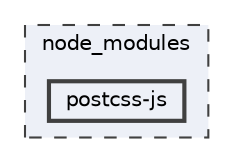 digraph "node_modules/postcss-js"
{
 // LATEX_PDF_SIZE
  bgcolor="transparent";
  edge [fontname=Helvetica,fontsize=10,labelfontname=Helvetica,labelfontsize=10];
  node [fontname=Helvetica,fontsize=10,shape=box,height=0.2,width=0.4];
  compound=true
  subgraph clusterdir_acd06b18086a0dd2ae699b1e0b775be8 {
    graph [ bgcolor="#edf0f7", pencolor="grey25", label="node_modules", fontname=Helvetica,fontsize=10 style="filled,dashed", URL="dir_acd06b18086a0dd2ae699b1e0b775be8.html",tooltip=""]
  dir_828794c53128623125c2b12c506f8a1e [label="postcss-js", fillcolor="#edf0f7", color="grey25", style="filled,bold", URL="dir_828794c53128623125c2b12c506f8a1e.html",tooltip=""];
  }
}
